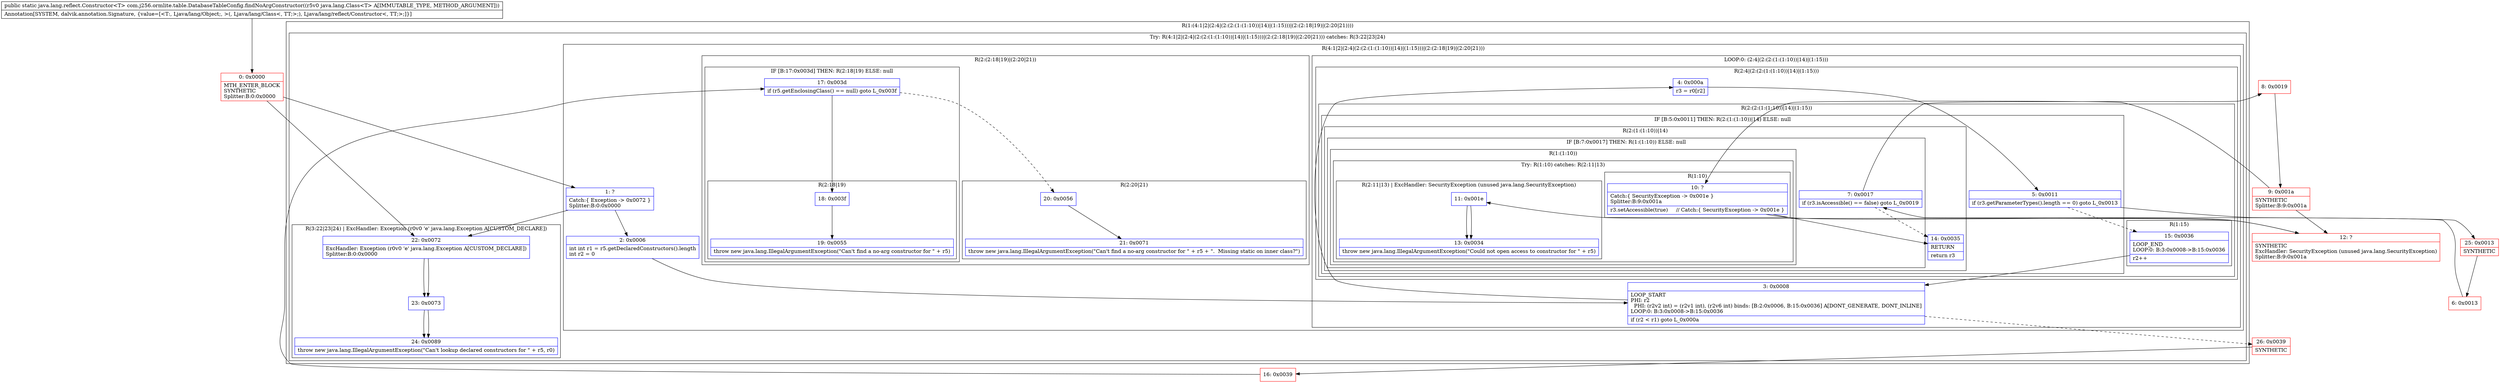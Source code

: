digraph "CFG forcom.j256.ormlite.table.DatabaseTableConfig.findNoArgConstructor(Ljava\/lang\/Class;)Ljava\/lang\/reflect\/Constructor;" {
subgraph cluster_Region_1906034361 {
label = "R(1:(4:1|2|(2:4|(2:(2:(1:(1:10))|14)|(1:15)))|(2:(2:18|19)|(2:20|21))))";
node [shape=record,color=blue];
subgraph cluster_TryCatchRegion_1099546843 {
label = "Try: R(4:1|2|(2:4|(2:(2:(1:(1:10))|14)|(1:15)))|(2:(2:18|19)|(2:20|21))) catches: R(3:22|23|24)";
node [shape=record,color=blue];
subgraph cluster_Region_856552808 {
label = "R(4:1|2|(2:4|(2:(2:(1:(1:10))|14)|(1:15)))|(2:(2:18|19)|(2:20|21)))";
node [shape=record,color=blue];
Node_1 [shape=record,label="{1\:\ ?|Catch:\{ Exception \-\> 0x0072 \}\lSplitter:B:0:0x0000\l}"];
Node_2 [shape=record,label="{2\:\ 0x0006|int int r1 = r5.getDeclaredConstructors().length\lint r2 = 0\l}"];
subgraph cluster_LoopRegion_1568930253 {
label = "LOOP:0: (2:4|(2:(2:(1:(1:10))|14)|(1:15)))";
node [shape=record,color=blue];
Node_3 [shape=record,label="{3\:\ 0x0008|LOOP_START\lPHI: r2 \l  PHI: (r2v2 int) = (r2v1 int), (r2v6 int) binds: [B:2:0x0006, B:15:0x0036] A[DONT_GENERATE, DONT_INLINE]\lLOOP:0: B:3:0x0008\-\>B:15:0x0036\l|if (r2 \< r1) goto L_0x000a\l}"];
subgraph cluster_Region_905555651 {
label = "R(2:4|(2:(2:(1:(1:10))|14)|(1:15)))";
node [shape=record,color=blue];
Node_4 [shape=record,label="{4\:\ 0x000a|r3 = r0[r2]\l}"];
subgraph cluster_Region_1561788669 {
label = "R(2:(2:(1:(1:10))|14)|(1:15))";
node [shape=record,color=blue];
subgraph cluster_IfRegion_1914092520 {
label = "IF [B:5:0x0011] THEN: R(2:(1:(1:10))|14) ELSE: null";
node [shape=record,color=blue];
Node_5 [shape=record,label="{5\:\ 0x0011|if (r3.getParameterTypes().length == 0) goto L_0x0013\l}"];
subgraph cluster_Region_2098602601 {
label = "R(2:(1:(1:10))|14)";
node [shape=record,color=blue];
subgraph cluster_IfRegion_1058660759 {
label = "IF [B:7:0x0017] THEN: R(1:(1:10)) ELSE: null";
node [shape=record,color=blue];
Node_7 [shape=record,label="{7\:\ 0x0017|if (r3.isAccessible() == false) goto L_0x0019\l}"];
subgraph cluster_Region_1517031009 {
label = "R(1:(1:10))";
node [shape=record,color=blue];
subgraph cluster_TryCatchRegion_492971839 {
label = "Try: R(1:10) catches: R(2:11|13)";
node [shape=record,color=blue];
subgraph cluster_Region_1361791888 {
label = "R(1:10)";
node [shape=record,color=blue];
Node_10 [shape=record,label="{10\:\ ?|Catch:\{ SecurityException \-\> 0x001e \}\lSplitter:B:9:0x001a\l|r3.setAccessible(true)     \/\/ Catch:\{ SecurityException \-\> 0x001e \}\l}"];
}
subgraph cluster_Region_558763387 {
label = "R(2:11|13) | ExcHandler: SecurityException (unused java.lang.SecurityException)\l";
node [shape=record,color=blue];
Node_11 [shape=record,label="{11\:\ 0x001e}"];
Node_13 [shape=record,label="{13\:\ 0x0034|throw new java.lang.IllegalArgumentException(\"Could not open access to constructor for \" + r5)\l}"];
}
}
}
}
Node_14 [shape=record,label="{14\:\ 0x0035|RETURN\l|return r3\l}"];
}
}
subgraph cluster_Region_25863563 {
label = "R(1:15)";
node [shape=record,color=blue];
Node_15 [shape=record,label="{15\:\ 0x0036|LOOP_END\lLOOP:0: B:3:0x0008\-\>B:15:0x0036\l|r2++\l}"];
}
}
}
}
subgraph cluster_Region_468389941 {
label = "R(2:(2:18|19)|(2:20|21))";
node [shape=record,color=blue];
subgraph cluster_IfRegion_398231464 {
label = "IF [B:17:0x003d] THEN: R(2:18|19) ELSE: null";
node [shape=record,color=blue];
Node_17 [shape=record,label="{17\:\ 0x003d|if (r5.getEnclosingClass() == null) goto L_0x003f\l}"];
subgraph cluster_Region_482355460 {
label = "R(2:18|19)";
node [shape=record,color=blue];
Node_18 [shape=record,label="{18\:\ 0x003f}"];
Node_19 [shape=record,label="{19\:\ 0x0055|throw new java.lang.IllegalArgumentException(\"Can't find a no\-arg constructor for \" + r5)\l}"];
}
}
subgraph cluster_Region_1303693874 {
label = "R(2:20|21)";
node [shape=record,color=blue];
Node_20 [shape=record,label="{20\:\ 0x0056}"];
Node_21 [shape=record,label="{21\:\ 0x0071|throw new java.lang.IllegalArgumentException(\"Can't find a no\-arg constructor for \" + r5 + \".  Missing static on inner class?\")\l}"];
}
}
}
subgraph cluster_Region_236781833 {
label = "R(3:22|23|24) | ExcHandler: Exception (r0v0 'e' java.lang.Exception A[CUSTOM_DECLARE])\l";
node [shape=record,color=blue];
Node_22 [shape=record,label="{22\:\ 0x0072|ExcHandler: Exception (r0v0 'e' java.lang.Exception A[CUSTOM_DECLARE])\lSplitter:B:0:0x0000\l}"];
Node_23 [shape=record,label="{23\:\ 0x0073}"];
Node_24 [shape=record,label="{24\:\ 0x0089|throw new java.lang.IllegalArgumentException(\"Can't lookup declared constructors for \" + r5, r0)\l}"];
}
}
}
subgraph cluster_Region_236781833 {
label = "R(3:22|23|24) | ExcHandler: Exception (r0v0 'e' java.lang.Exception A[CUSTOM_DECLARE])\l";
node [shape=record,color=blue];
Node_22 [shape=record,label="{22\:\ 0x0072|ExcHandler: Exception (r0v0 'e' java.lang.Exception A[CUSTOM_DECLARE])\lSplitter:B:0:0x0000\l}"];
Node_23 [shape=record,label="{23\:\ 0x0073}"];
Node_24 [shape=record,label="{24\:\ 0x0089|throw new java.lang.IllegalArgumentException(\"Can't lookup declared constructors for \" + r5, r0)\l}"];
}
subgraph cluster_Region_558763387 {
label = "R(2:11|13) | ExcHandler: SecurityException (unused java.lang.SecurityException)\l";
node [shape=record,color=blue];
Node_11 [shape=record,label="{11\:\ 0x001e}"];
Node_13 [shape=record,label="{13\:\ 0x0034|throw new java.lang.IllegalArgumentException(\"Could not open access to constructor for \" + r5)\l}"];
}
Node_0 [shape=record,color=red,label="{0\:\ 0x0000|MTH_ENTER_BLOCK\lSYNTHETIC\lSplitter:B:0:0x0000\l}"];
Node_6 [shape=record,color=red,label="{6\:\ 0x0013}"];
Node_8 [shape=record,color=red,label="{8\:\ 0x0019}"];
Node_9 [shape=record,color=red,label="{9\:\ 0x001a|SYNTHETIC\lSplitter:B:9:0x001a\l}"];
Node_12 [shape=record,color=red,label="{12\:\ ?|SYNTHETIC\lExcHandler: SecurityException (unused java.lang.SecurityException)\lSplitter:B:9:0x001a\l}"];
Node_16 [shape=record,color=red,label="{16\:\ 0x0039}"];
Node_25 [shape=record,color=red,label="{25\:\ 0x0013|SYNTHETIC\l}"];
Node_26 [shape=record,color=red,label="{26\:\ 0x0039|SYNTHETIC\l}"];
MethodNode[shape=record,label="{public static java.lang.reflect.Constructor\<T\> com.j256.ormlite.table.DatabaseTableConfig.findNoArgConstructor((r5v0 java.lang.Class\<T\> A[IMMUTABLE_TYPE, METHOD_ARGUMENT]))  | Annotation[SYSTEM, dalvik.annotation.Signature, \{value=[\<T:, Ljava\/lang\/Object;, \>(, Ljava\/lang\/Class\<, TT;\>;), Ljava\/lang\/reflect\/Constructor\<, TT;\>;]\}]\l}"];
MethodNode -> Node_0;
Node_1 -> Node_2;
Node_1 -> Node_22;
Node_2 -> Node_3;
Node_3 -> Node_4;
Node_3 -> Node_26[style=dashed];
Node_4 -> Node_5;
Node_5 -> Node_15[style=dashed];
Node_5 -> Node_25;
Node_7 -> Node_8;
Node_7 -> Node_14[style=dashed];
Node_10 -> Node_12;
Node_10 -> Node_14;
Node_11 -> Node_13;
Node_15 -> Node_3;
Node_17 -> Node_18;
Node_17 -> Node_20[style=dashed];
Node_18 -> Node_19;
Node_20 -> Node_21;
Node_22 -> Node_23;
Node_23 -> Node_24;
Node_22 -> Node_23;
Node_23 -> Node_24;
Node_11 -> Node_13;
Node_0 -> Node_1;
Node_0 -> Node_22;
Node_6 -> Node_7;
Node_8 -> Node_9;
Node_9 -> Node_10;
Node_9 -> Node_12;
Node_12 -> Node_11;
Node_16 -> Node_17;
Node_25 -> Node_6;
Node_26 -> Node_16;
}

